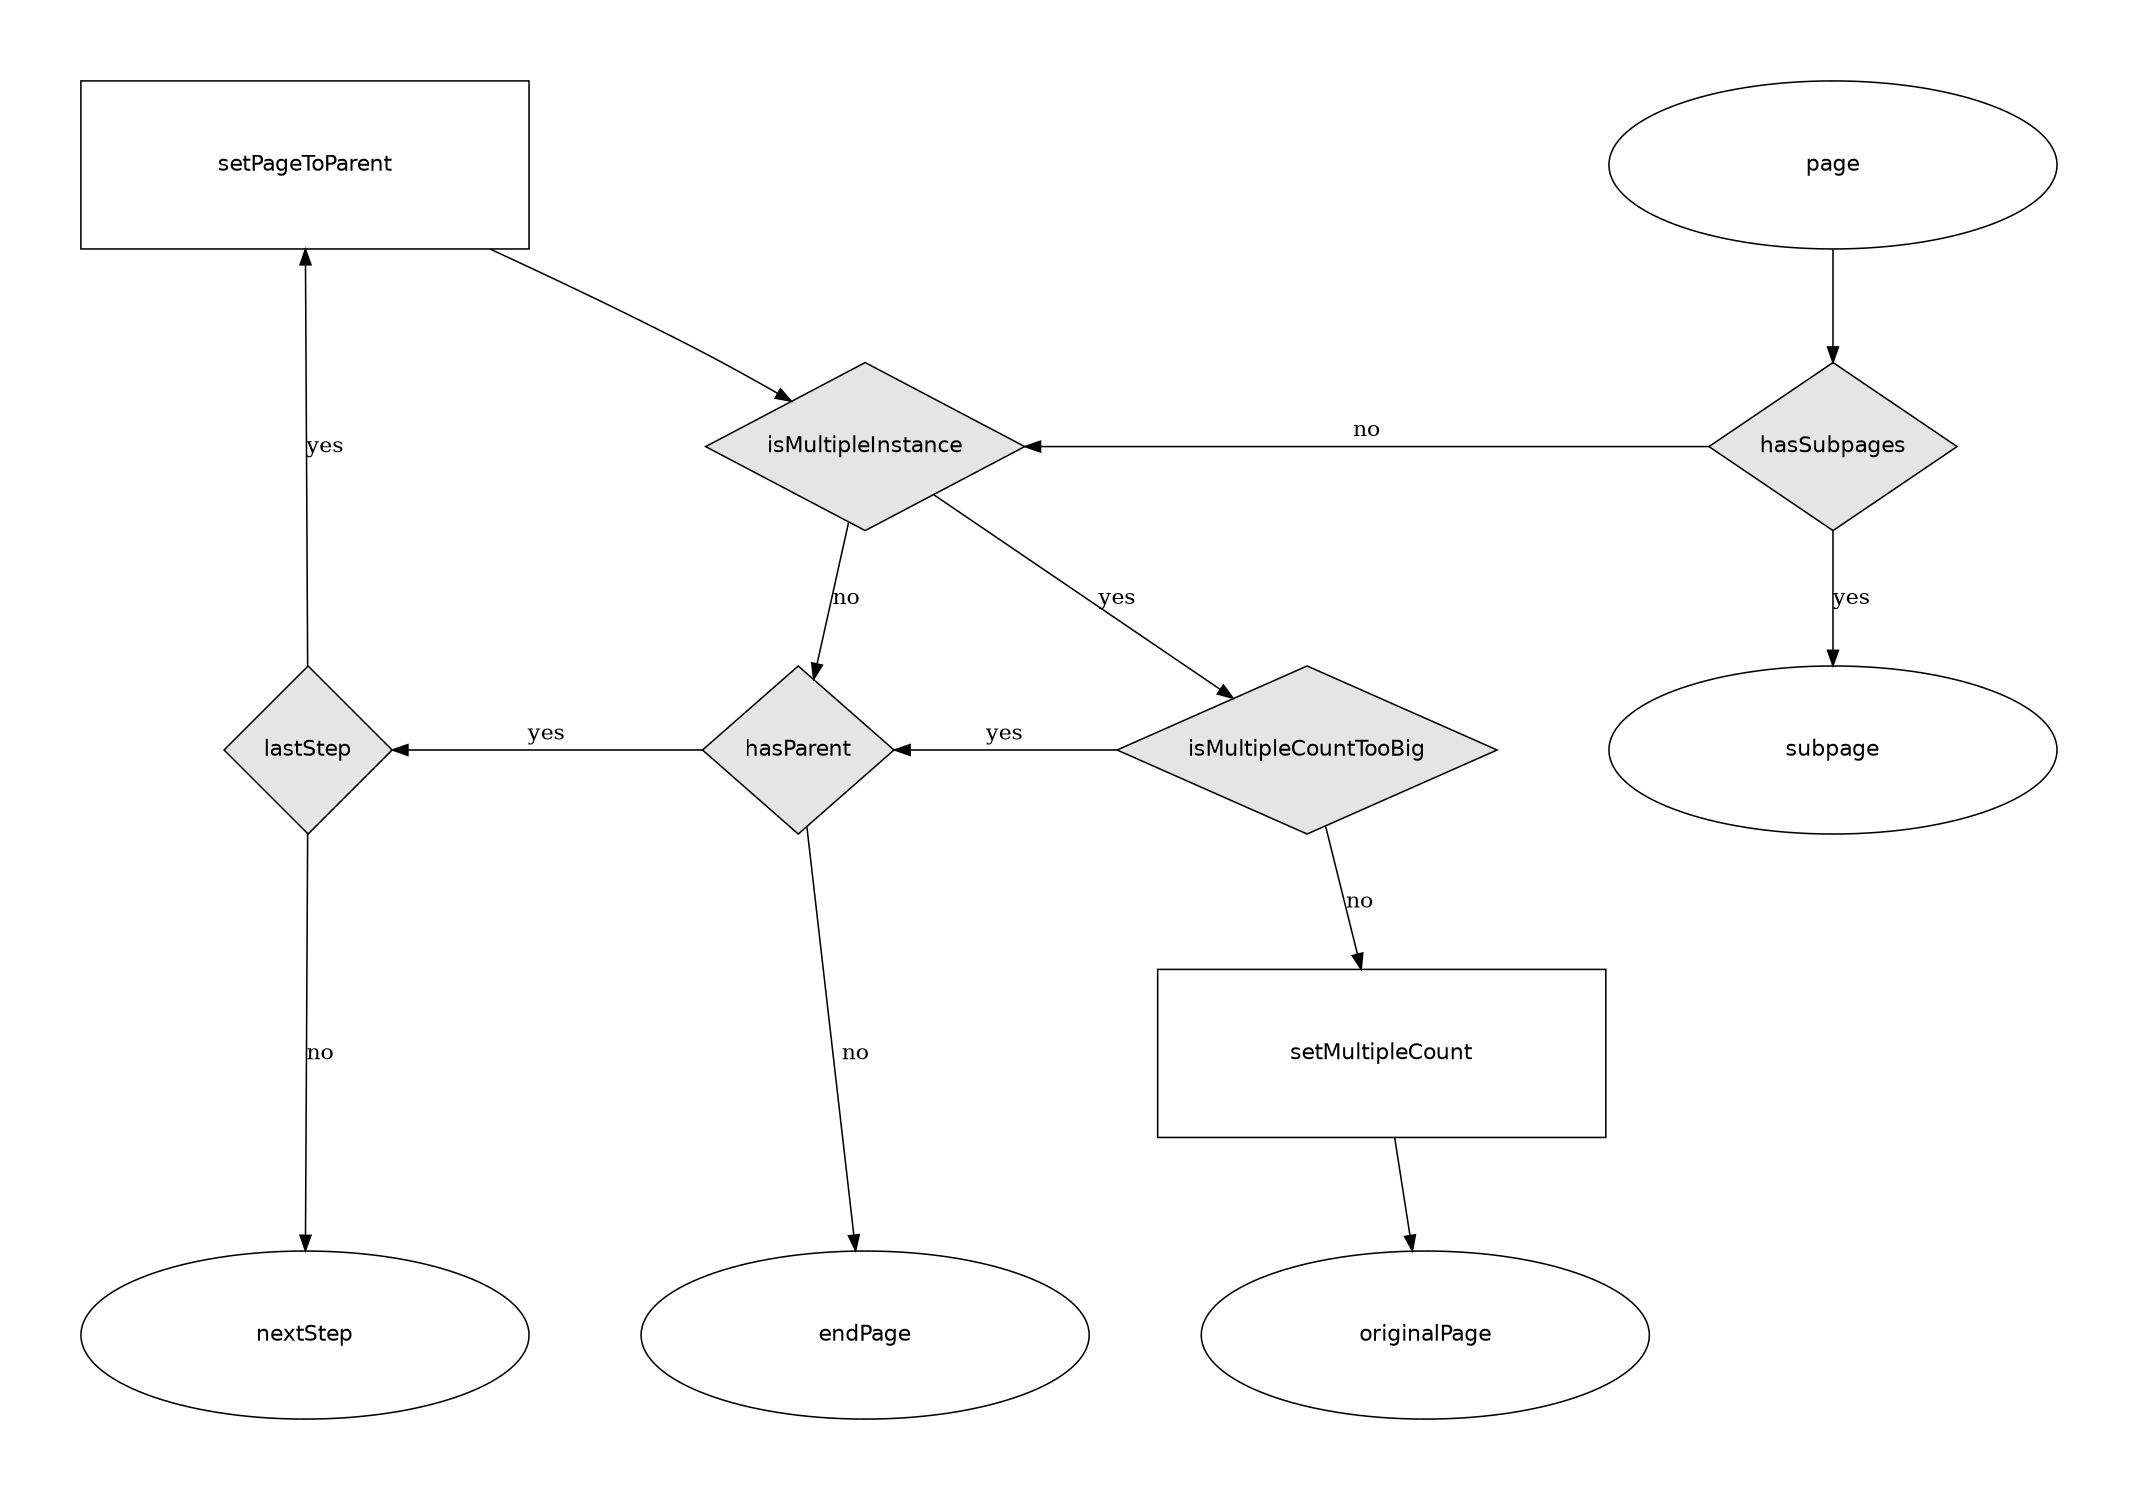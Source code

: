 digraph {
  newrank=true;
  size = "20,10";
  #splines=polyline;
  graph [pad="0.5", ranksep="1", nodesep="1"]
  node [fontname = "helvetica", width=3, fillcolor = white, fontcolor=black, xfixedsize=true]
  # node [shape=note]
  # yah [label="\lthis is way, way, \lway out of \lmy comfort \lleague \lzone \lway out of \lmy comfort \lleague \lzone \lway out of \lmy comfort \lleague \l zone \l "]

  node [width=4, height=1.5]
  node [shape = box];
  setMultipleCount
  setPageToParent

  node [shape = ellipse];
  page
  subpage
  originalPage
  endPage
  nextStep

  node [shape=trapezium]

  node [shape = diamond, style = filled, fillcolor = gray90, fontcolor=black, width=1.5];
  hasSubpages
  isMultipleInstance
  isMultipleCountTooBig
  hasParent
  lastStep


  page -> hasSubpages
  hasSubpages -> subpage [label = "yes"]
  hasSubpages -> isMultipleInstance [label = "no"]
  isMultipleInstance -> isMultipleCountTooBig [label = "yes"]
  isMultipleCountTooBig -> setMultipleCount [label = "no"]
  setMultipleCount -> originalPage
  isMultipleInstance -> hasParent [label = "no"]
  isMultipleCountTooBig -> hasParent [label = "yes"]
  hasParent -> endPage [label = "no"]
  hasParent -> lastStep [label = "yes"]
  lastStep -> nextStep [label = "no"]
  lastStep -> setPageToParent [label = "yes"]
  setPageToParent -> isMultipleInstance

// lastStep -> yah
  subgraph cluster_a {
    style=invis;
    page;
    hasSubpages;
    subpage;
  }
  subgraph cluster_b {
    style=invis;
    isMultipleInstance;
    hasParent;
    endPage;
  }
  subgraph cluster_c {
    style=invis;
    lastStep;
    setPageToParent;
    nextStep;
  }
  {
    rank=same;
    hasSubpages;
    isMultipleInstance;
  }
  {
    rank=same;
    hasParent;
    isMultipleCountTooBig;
    lastStep;
  }
  {
    rank=same;
    nextStep;
    endPage;
    originalPage;
  }
  #{
  #  rank=same;
  #  isMultipleInstance;
  #  isMultipleCountTooBig;
  #}
}